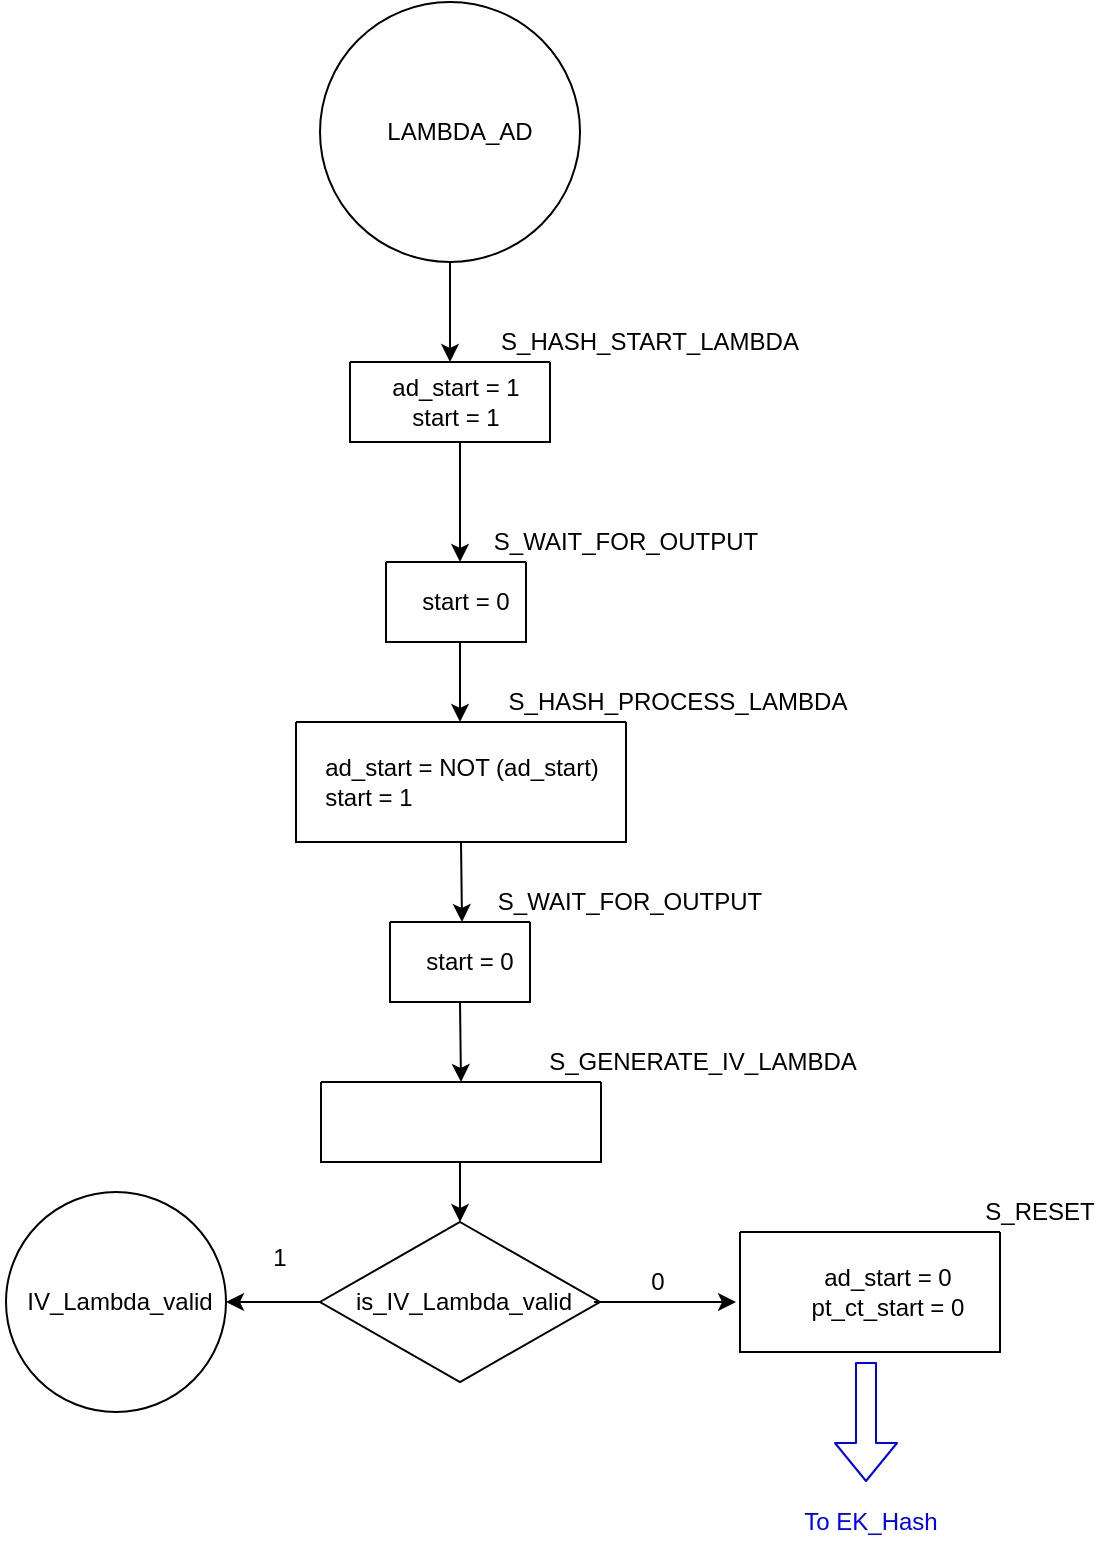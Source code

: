 <mxfile version="15.1.3" type="device"><diagram id="3eAfU9lJDjkg3blmCBZO" name="Page-1"><mxGraphModel dx="852" dy="494" grid="1" gridSize="10" guides="1" tooltips="1" connect="1" arrows="1" fold="1" page="1" pageScale="1" pageWidth="850" pageHeight="1100" math="0" shadow="0"><root><mxCell id="0"/><mxCell id="1" parent="0"/><mxCell id="uvwYIs96I-78gyieNX3t-2" value="LAMBDA_AD" style="text;html=1;strokeColor=none;fillColor=none;align=center;verticalAlign=middle;whiteSpace=wrap;rounded=0;" vertex="1" parent="1"><mxGeometry x="380" y="135" width="40" height="20" as="geometry"/></mxCell><mxCell id="uvwYIs96I-78gyieNX3t-3" value="" style="ellipse;whiteSpace=wrap;html=1;aspect=fixed;fontColor=#000000;strokeColor=#000000;fillColor=none;" vertex="1" parent="1"><mxGeometry x="330" y="80" width="130" height="130" as="geometry"/></mxCell><mxCell id="uvwYIs96I-78gyieNX3t-4" value="" style="endArrow=classic;html=1;exitX=0.5;exitY=1;exitDx=0;exitDy=0;" edge="1" parent="1" source="uvwYIs96I-78gyieNX3t-3"><mxGeometry width="50" height="50" relative="1" as="geometry"><mxPoint x="390" y="350" as="sourcePoint"/><mxPoint x="395" y="260" as="targetPoint"/></mxGeometry></mxCell><mxCell id="uvwYIs96I-78gyieNX3t-5" value="" style="swimlane;startSize=0;fillColor=none;" vertex="1" parent="1"><mxGeometry x="345" y="260" width="100" height="40" as="geometry"/></mxCell><mxCell id="uvwYIs96I-78gyieNX3t-6" value="S_HASH_START_LAMBDA" style="text;html=1;strokeColor=none;fillColor=none;align=center;verticalAlign=middle;whiteSpace=wrap;rounded=0;" vertex="1" parent="1"><mxGeometry x="410" y="240" width="170" height="20" as="geometry"/></mxCell><mxCell id="uvwYIs96I-78gyieNX3t-7" value="ad_start = 1&lt;br&gt;start = 1" style="text;html=1;strokeColor=none;fillColor=none;align=center;verticalAlign=middle;whiteSpace=wrap;rounded=0;" vertex="1" parent="1"><mxGeometry x="363" y="270" width="70" height="20" as="geometry"/></mxCell><mxCell id="uvwYIs96I-78gyieNX3t-8" value="" style="swimlane;startSize=0;fillColor=none;" vertex="1" parent="1"><mxGeometry x="363" y="360" width="70" height="40" as="geometry"/></mxCell><mxCell id="uvwYIs96I-78gyieNX3t-9" value="start = 0" style="text;html=1;strokeColor=none;fillColor=none;align=center;verticalAlign=middle;whiteSpace=wrap;rounded=0;" vertex="1" parent="uvwYIs96I-78gyieNX3t-8"><mxGeometry x="10" y="10" width="60" height="20" as="geometry"/></mxCell><mxCell id="uvwYIs96I-78gyieNX3t-10" value="S_WAIT_FOR_OUTPUT" style="text;html=1;strokeColor=none;fillColor=none;align=center;verticalAlign=middle;whiteSpace=wrap;rounded=0;" vertex="1" parent="1"><mxGeometry x="463" y="340" width="40" height="20" as="geometry"/></mxCell><mxCell id="uvwYIs96I-78gyieNX3t-11" value="" style="endArrow=classic;html=1;" edge="1" parent="1"><mxGeometry width="50" height="50" relative="1" as="geometry"><mxPoint x="400" y="300" as="sourcePoint"/><mxPoint x="400" y="360" as="targetPoint"/></mxGeometry></mxCell><mxCell id="uvwYIs96I-78gyieNX3t-12" value="" style="endArrow=classic;html=1;exitX=0.5;exitY=1;exitDx=0;exitDy=0;" edge="1" parent="1"><mxGeometry width="50" height="50" relative="1" as="geometry"><mxPoint x="400" y="400" as="sourcePoint"/><mxPoint x="400" y="440" as="targetPoint"/></mxGeometry></mxCell><mxCell id="uvwYIs96I-78gyieNX3t-13" value="" style="swimlane;startSize=0;strokeColor=#000000;fillColor=none;" vertex="1" parent="1"><mxGeometry x="318" y="440" width="165" height="60" as="geometry"/></mxCell><mxCell id="uvwYIs96I-78gyieNX3t-14" value="&lt;div style=&quot;text-align: justify&quot;&gt;&lt;span&gt;ad_start = NOT (ad_start)&lt;/span&gt;&lt;/div&gt;&lt;div style=&quot;text-align: justify&quot;&gt;&lt;span&gt;start = 1&lt;/span&gt;&lt;/div&gt;" style="text;html=1;strokeColor=none;fillColor=none;align=center;verticalAlign=middle;whiteSpace=wrap;rounded=0;" vertex="1" parent="uvwYIs96I-78gyieNX3t-13"><mxGeometry x="2.5" y="10" width="160" height="40" as="geometry"/></mxCell><mxCell id="uvwYIs96I-78gyieNX3t-15" value="S_HASH_PROCESS_LAMBDA" style="text;html=1;strokeColor=none;fillColor=none;align=center;verticalAlign=middle;whiteSpace=wrap;rounded=0;" vertex="1" parent="1"><mxGeometry x="418" y="420" width="182" height="20" as="geometry"/></mxCell><mxCell id="uvwYIs96I-78gyieNX3t-17" value="" style="endArrow=classic;html=1;fontColor=#0000FF;exitX=0.5;exitY=1;exitDx=0;exitDy=0;" edge="1" parent="1" source="uvwYIs96I-78gyieNX3t-13"><mxGeometry width="50" height="50" relative="1" as="geometry"><mxPoint x="385" y="540" as="sourcePoint"/><mxPoint x="401" y="540" as="targetPoint"/></mxGeometry></mxCell><mxCell id="uvwYIs96I-78gyieNX3t-18" value="" style="swimlane;startSize=0;fillColor=none;" vertex="1" parent="1"><mxGeometry x="365" y="540" width="70" height="40" as="geometry"/></mxCell><mxCell id="uvwYIs96I-78gyieNX3t-19" value="start = 0" style="text;html=1;strokeColor=none;fillColor=none;align=center;verticalAlign=middle;whiteSpace=wrap;rounded=0;" vertex="1" parent="uvwYIs96I-78gyieNX3t-18"><mxGeometry x="10" y="10" width="60" height="20" as="geometry"/></mxCell><mxCell id="uvwYIs96I-78gyieNX3t-20" value="S_WAIT_FOR_OUTPUT" style="text;html=1;strokeColor=none;fillColor=none;align=center;verticalAlign=middle;whiteSpace=wrap;rounded=0;" vertex="1" parent="1"><mxGeometry x="465" y="520" width="40" height="20" as="geometry"/></mxCell><mxCell id="uvwYIs96I-78gyieNX3t-25" value="" style="swimlane;startSize=0;fontColor=#000000;strokeColor=#000000;fillColor=none;" vertex="1" parent="1"><mxGeometry x="330.5" y="620" width="140" height="40" as="geometry"/></mxCell><mxCell id="uvwYIs96I-78gyieNX3t-26" value="S_GENERATE_IV_LAMBDA" style="text;html=1;strokeColor=none;fillColor=none;align=center;verticalAlign=middle;whiteSpace=wrap;rounded=0;fontColor=#000000;" vertex="1" parent="1"><mxGeometry x="433" y="600" width="177" height="20" as="geometry"/></mxCell><mxCell id="uvwYIs96I-78gyieNX3t-27" value="" style="endArrow=classic;html=1;exitX=0.5;exitY=1;exitDx=0;exitDy=0;entryX=0.5;entryY=0;entryDx=0;entryDy=0;" edge="1" parent="1" source="uvwYIs96I-78gyieNX3t-18" target="uvwYIs96I-78gyieNX3t-25"><mxGeometry width="50" height="50" relative="1" as="geometry"><mxPoint x="400" y="710" as="sourcePoint"/><mxPoint x="450" y="660" as="targetPoint"/></mxGeometry></mxCell><mxCell id="uvwYIs96I-78gyieNX3t-28" value="is_IV_Lambda_valid" style="text;html=1;strokeColor=none;fillColor=none;align=center;verticalAlign=middle;whiteSpace=wrap;rounded=0;fontColor=#000000;" vertex="1" parent="1"><mxGeometry x="330.5" y="720" width="142" height="20" as="geometry"/></mxCell><mxCell id="uvwYIs96I-78gyieNX3t-29" value="" style="rhombus;whiteSpace=wrap;html=1;fontColor=#000000;strokeColor=#000000;fillColor=none;" vertex="1" parent="1"><mxGeometry x="330" y="690" width="140" height="80" as="geometry"/></mxCell><mxCell id="uvwYIs96I-78gyieNX3t-30" value="" style="endArrow=classic;html=1;fontColor=#000000;strokeColor=#000000;entryX=0.5;entryY=0;entryDx=0;entryDy=0;" edge="1" parent="1" target="uvwYIs96I-78gyieNX3t-29"><mxGeometry width="50" height="50" relative="1" as="geometry"><mxPoint x="400" y="660" as="sourcePoint"/><mxPoint x="433" y="630" as="targetPoint"/></mxGeometry></mxCell><mxCell id="uvwYIs96I-78gyieNX3t-31" value="" style="endArrow=classic;html=1;fontColor=#000000;strokeColor=#000000;exitX=1;exitY=0.5;exitDx=0;exitDy=0;" edge="1" parent="1"><mxGeometry width="50" height="50" relative="1" as="geometry"><mxPoint x="467" y="730" as="sourcePoint"/><mxPoint x="538" y="730" as="targetPoint"/></mxGeometry></mxCell><mxCell id="uvwYIs96I-78gyieNX3t-34" value="" style="ellipse;whiteSpace=wrap;html=1;aspect=fixed;fontColor=#000000;strokeColor=#000000;fillColor=none;" vertex="1" parent="1"><mxGeometry x="173" y="675" width="110" height="110" as="geometry"/></mxCell><mxCell id="uvwYIs96I-78gyieNX3t-35" value="IV_Lambda_valid" style="text;html=1;strokeColor=none;fillColor=none;align=center;verticalAlign=middle;whiteSpace=wrap;rounded=0;fontColor=#000000;" vertex="1" parent="1"><mxGeometry x="170" y="720" width="120" height="20" as="geometry"/></mxCell><mxCell id="uvwYIs96I-78gyieNX3t-36" value="" style="endArrow=classic;html=1;fontColor=#000000;strokeColor=#000000;exitX=0;exitY=0.5;exitDx=0;exitDy=0;entryX=1;entryY=0.5;entryDx=0;entryDy=0;" edge="1" parent="1" source="uvwYIs96I-78gyieNX3t-29" target="uvwYIs96I-78gyieNX3t-34"><mxGeometry width="50" height="50" relative="1" as="geometry"><mxPoint x="330" y="718" as="sourcePoint"/><mxPoint x="403" y="718" as="targetPoint"/></mxGeometry></mxCell><mxCell id="uvwYIs96I-78gyieNX3t-37" value="1" style="text;html=1;strokeColor=none;fillColor=none;align=center;verticalAlign=middle;whiteSpace=wrap;rounded=0;" vertex="1" parent="1"><mxGeometry x="290" y="698" width="40" height="20" as="geometry"/></mxCell><mxCell id="uvwYIs96I-78gyieNX3t-38" value="0" style="text;html=1;strokeColor=none;fillColor=none;align=center;verticalAlign=middle;whiteSpace=wrap;rounded=0;" vertex="1" parent="1"><mxGeometry x="479" y="710" width="40" height="20" as="geometry"/></mxCell><mxCell id="uvwYIs96I-78gyieNX3t-43" value="" style="swimlane;startSize=0;" vertex="1" parent="1"><mxGeometry x="540" y="695" width="130" height="60" as="geometry"/></mxCell><mxCell id="uvwYIs96I-78gyieNX3t-44" value="ad_start = 0&lt;br&gt;pt_ct_start = 0" style="text;html=1;strokeColor=none;fillColor=none;align=center;verticalAlign=middle;whiteSpace=wrap;rounded=0;" vertex="1" parent="uvwYIs96I-78gyieNX3t-43"><mxGeometry x="19" y="10" width="110" height="40" as="geometry"/></mxCell><mxCell id="uvwYIs96I-78gyieNX3t-45" value="S_RESET" style="text;html=1;strokeColor=none;fillColor=none;align=center;verticalAlign=middle;whiteSpace=wrap;rounded=0;" vertex="1" parent="1"><mxGeometry x="670" y="675" width="40" height="20" as="geometry"/></mxCell><mxCell id="uvwYIs96I-78gyieNX3t-48" value="" style="shape=flexArrow;endArrow=classic;html=1;strokeColor=#0000FF;" edge="1" parent="1"><mxGeometry width="50" height="50" relative="1" as="geometry"><mxPoint x="603" y="760" as="sourcePoint"/><mxPoint x="603" y="820" as="targetPoint"/></mxGeometry></mxCell><mxCell id="uvwYIs96I-78gyieNX3t-49" value="To EK_Hash" style="text;html=1;strokeColor=none;fillColor=none;align=center;verticalAlign=middle;whiteSpace=wrap;rounded=0;fontColor=#0000FF;" vertex="1" parent="1"><mxGeometry x="562.5" y="830" width="85" height="20" as="geometry"/></mxCell></root></mxGraphModel></diagram></mxfile>